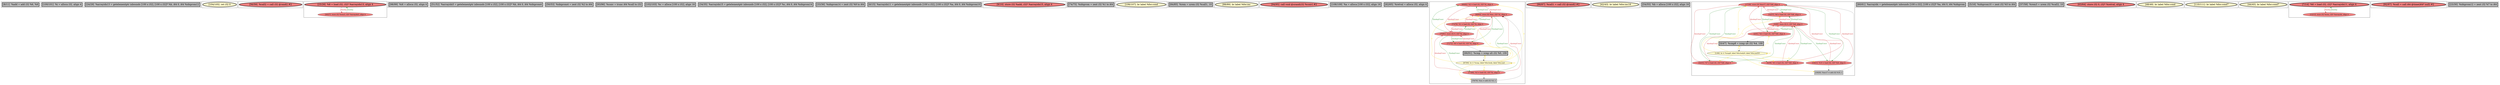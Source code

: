 
digraph G {





subgraph cluster36 {


node204 [penwidth=3.0,fontsize=20,fillcolor=grey,label="[8/11]  %add = add i32 %6, %8",shape=rectangle,style=filled ]



}

subgraph cluster15 {


node165 [penwidth=3.0,fontsize=20,fillcolor=grey,label="[100/101]  %i = alloca i32, align 4",shape=rectangle,style=filled ]



}

subgraph cluster35 {


node203 [penwidth=3.0,fontsize=20,fillcolor=grey,label="[24/29]  %arrayidx13 = getelementptr inbounds [100 x i32], [100 x i32]* %b, i64 0, i64 %idxprom12",shape=rectangle,style=filled ]



}

subgraph cluster11 {


node161 [penwidth=3.0,fontsize=20,fillcolor=lemonchiffon,label="[104/105]  ret i32 0",shape=ellipse,style=filled ]



}

subgraph cluster19 {


node177 [penwidth=3.0,fontsize=20,fillcolor=lightcoral,label="[56/59]  %call2 = call i32 @rand() #2",shape=ellipse,style=filled ]



}

subgraph cluster9 {


node159 [penwidth=3.0,fontsize=20,fillcolor=lightcoral,label="[25/28]  %8 = load i32, i32* %arrayidx13, align 4",shape=ellipse,style=filled ]
node158 [fillcolor=lightcoral,label="[26/27]  store i32 %rem3, i32* %arrayidx5, align 4",shape=ellipse,style=filled ]

node158->node159 [style=solid,color=forestgreen,label="T|indep",penwidth=1.0,fontcolor=forestgreen ]
node159->node158 [style=solid,color=firebrick3,label="A|indep",penwidth=1.0,fontcolor=firebrick3 ]


}

subgraph cluster8 {


node157 [penwidth=3.0,fontsize=20,fillcolor=grey,label="[98/99]  %i6 = alloca i32, align 4",shape=rectangle,style=filled ]



}

subgraph cluster10 {


node160 [penwidth=3.0,fontsize=20,fillcolor=grey,label="[51/52]  %arrayidx5 = getelementptr inbounds [100 x i32], [100 x i32]* %b, i64 0, i64 %idxprom4",shape=rectangle,style=filled ]



}

subgraph cluster23 {


node182 [penwidth=3.0,fontsize=20,fillcolor=grey,label="[50/53]  %idxprom4 = zext i32 %2 to i64",shape=rectangle,style=filled ]



}

subgraph cluster7 {


node156 [penwidth=3.0,fontsize=20,fillcolor=grey,label="[93/96]  %conv = trunc i64 %call to i32",shape=rectangle,style=filled ]



}

subgraph cluster14 {


node164 [penwidth=3.0,fontsize=20,fillcolor=grey,label="[102/103]  %c = alloca [100 x i32], align 16",shape=rectangle,style=filled ]



}

subgraph cluster6 {


node155 [penwidth=3.0,fontsize=20,fillcolor=grey,label="[34/35]  %arrayidx15 = getelementptr inbounds [100 x i32], [100 x i32]* %c, i64 0, i64 %idxprom14",shape=rectangle,style=filled ]



}

subgraph cluster30 {


node198 [penwidth=3.0,fontsize=20,fillcolor=grey,label="[33/36]  %idxprom14 = zext i32 %9 to i64",shape=rectangle,style=filled ]



}

subgraph cluster31 {


node199 [penwidth=3.0,fontsize=20,fillcolor=grey,label="[6/15]  %arrayidx11 = getelementptr inbounds [100 x i32], [100 x i32]* %a, i64 0, i64 %idxprom10",shape=rectangle,style=filled ]



}

subgraph cluster0 {


node149 [penwidth=3.0,fontsize=20,fillcolor=lightcoral,label="[9/10]  store i32 %add, i32* %arrayidx15, align 4",shape=ellipse,style=filled ]



}

subgraph cluster13 {


node163 [penwidth=3.0,fontsize=20,fillcolor=grey,label="[74/75]  %idxprom = zext i32 %1 to i64",shape=rectangle,style=filled ]



}

subgraph cluster5 {


node154 [penwidth=3.0,fontsize=20,fillcolor=lemonchiffon,label="[106/107]  br label %for.cond",shape=ellipse,style=filled ]



}

subgraph cluster1 {


node150 [penwidth=3.0,fontsize=20,fillcolor=grey,label="[84/85]  %rem = urem i32 %call1, 10",shape=rectangle,style=filled ]



}

subgraph cluster32 {


node200 [penwidth=3.0,fontsize=20,fillcolor=lemonchiffon,label="[88/89]  br label %for.inc",shape=ellipse,style=filled ]



}

subgraph cluster3 {


node152 [penwidth=3.0,fontsize=20,fillcolor=lightcoral,label="[94/95]  call void @srand(i32 %conv) #2",shape=ellipse,style=filled ]



}

subgraph cluster4 {


node153 [penwidth=3.0,fontsize=20,fillcolor=grey,label="[108/109]  %a = alloca [100 x i32], align 16",shape=rectangle,style=filled ]



}

subgraph cluster17 {


node175 [penwidth=3.0,fontsize=20,fillcolor=grey,label="[62/65]  %retval = alloca i32, align 4",shape=rectangle,style=filled ]



}

subgraph cluster16 {


node174 [fillcolor=lightcoral,label="[69/82]  %2 = load i32, i32* %i, align 4",shape=ellipse,style=filled ]
node173 [penwidth=3.0,fontsize=20,fillcolor=grey,label="[66/91]  %cmp = icmp ult i32 %0, 100",shape=rectangle,style=filled ]
node172 [fillcolor=lightcoral,label="[68/83]  store i32 %inc, i32* %i, align 4",shape=ellipse,style=filled ]
node166 [fillcolor=lightcoral,label="[77/80]  %3 = load i32, i32* %i, align 4",shape=ellipse,style=filled ]
node170 [fillcolor=lightcoral,label="[70/81]  store i32 0, i32* %i, align 4",shape=ellipse,style=filled ]
node167 [fillcolor=grey,label="[78/79]  %inc = add i32 %3, 1",shape=rectangle,style=filled ]
node168 [fillcolor=lemonchiffon,label="[67/90]  br i1 %cmp, label %for.body, label %for.end",shape=ellipse,style=filled ]
node169 [fillcolor=lightcoral,label="[71/72]  %0 = load i32, i32* %i, align 4",shape=ellipse,style=filled ]
node171 [fillcolor=lightcoral,label="[73/76]  %1 = load i32, i32* %i, align 4",shape=ellipse,style=filled ]

node169->node173 [style=solid,color=black,label="",penwidth=0.5,fontcolor=black ]
node170->node169 [style=solid,color=forestgreen,label="T|indep|Const",penwidth=1.0,fontcolor=forestgreen ]
node168->node172 [style=solid,color=gold,label="C",penwidth=1.0,fontcolor=gold ]
node166->node170 [style=solid,color=firebrick3,label="A|indep|Const",penwidth=1.0,fontcolor=firebrick3 ]
node168->node168 [style=solid,color=gold,label="C",penwidth=1.0,fontcolor=gold ]
node168->node174 [style=solid,color=gold,label="C",penwidth=1.0,fontcolor=gold ]
node170->node166 [style=solid,color=forestgreen,label="T|indep|Const",penwidth=1.0,fontcolor=forestgreen ]
node166->node172 [style=solid,color=firebrick3,label="A|indep|Const",penwidth=1.0,fontcolor=firebrick3 ]
node170->node174 [style=solid,color=forestgreen,label="T|indep|Const",penwidth=1.0,fontcolor=forestgreen ]
node167->node172 [style=solid,color=black,label="",penwidth=0.5,fontcolor=black ]
node171->node172 [style=solid,color=firebrick3,label="A|indep|Const",penwidth=1.0,fontcolor=firebrick3 ]
node173->node168 [style=solid,color=black,label="",penwidth=0.5,fontcolor=black ]
node168->node169 [style=solid,color=gold,label="C",penwidth=1.0,fontcolor=gold ]
node172->node171 [style=solid,color=forestgreen,label="T|indep|Const",penwidth=1.0,fontcolor=forestgreen ]
node169->node170 [style=solid,color=firebrick3,label="A|indep|Const",penwidth=1.0,fontcolor=firebrick3 ]
node174->node172 [style=solid,color=firebrick3,label="A|indep|Const",penwidth=1.0,fontcolor=firebrick3 ]
node174->node170 [style=solid,color=firebrick3,label="A|indep|Const",penwidth=1.0,fontcolor=firebrick3 ]
node172->node174 [style=solid,color=forestgreen,label="T|indep|Const",penwidth=1.0,fontcolor=forestgreen ]
node168->node167 [style=solid,color=gold,label="C",penwidth=1.0,fontcolor=gold ]
node169->node172 [style=solid,color=firebrick3,label="A|indep|Const",penwidth=1.0,fontcolor=firebrick3 ]
node171->node170 [style=solid,color=firebrick3,label="A|indep|Const",penwidth=1.0,fontcolor=firebrick3 ]
node168->node173 [style=solid,color=gold,label="C",penwidth=1.0,fontcolor=gold ]
node170->node171 [style=solid,color=forestgreen,label="T|indep|Const",penwidth=1.0,fontcolor=forestgreen ]
node168->node166 [style=solid,color=gold,label="C",penwidth=1.0,fontcolor=gold ]
node168->node171 [style=solid,color=gold,label="C",penwidth=1.0,fontcolor=gold ]
node166->node167 [style=solid,color=black,label="",penwidth=0.5,fontcolor=black ]
node172->node169 [style=solid,color=forestgreen,label="T|indep|Const",penwidth=1.0,fontcolor=forestgreen ]
node172->node166 [style=solid,color=forestgreen,label="T|indep|Const",penwidth=1.0,fontcolor=forestgreen ]


}

subgraph cluster2 {


node151 [penwidth=3.0,fontsize=20,fillcolor=lightcoral,label="[86/87]  %call1 = call i32 @rand() #2",shape=ellipse,style=filled ]



}

subgraph cluster34 {


node202 [penwidth=3.0,fontsize=20,fillcolor=lemonchiffon,label="[42/43]  br label %for.inc16",shape=ellipse,style=filled ]



}

subgraph cluster22 {


node181 [penwidth=3.0,fontsize=20,fillcolor=grey,label="[54/55]  %b = alloca [100 x i32], align 16",shape=rectangle,style=filled ]



}

subgraph cluster25 {


node193 [fillcolor=lightcoral,label="[17/38]  store i32 %inc17, i32* %i6, align 4",shape=ellipse,style=filled ]
node192 [fillcolor=lightcoral,label="[32/37]  %9 = load i32, i32* %i6, align 4",shape=ellipse,style=filled ]
node191 [fillcolor=lemonchiffon,label="[1/46]  br i1 %cmp8, label %for.body9, label %for.end18",shape=ellipse,style=filled ]
node185 [fillcolor=lightcoral,label="[4/39]  %5 = load i32, i32* %i6, align 4",shape=ellipse,style=filled ]
node184 [fillcolor=grey,label="[19/20]  %inc17 = add i32 %10, 1",shape=rectangle,style=filled ]
node190 [fillcolor=lightcoral,label="[22/31]  %7 = load i32, i32* %i6, align 4",shape=ellipse,style=filled ]
node186 [fillcolor=lightcoral,label="[2/41]  %4 = load i32, i32* %i6, align 4",shape=ellipse,style=filled ]
node187 [penwidth=3.0,fontsize=20,fillcolor=grey,label="[0/47]  %cmp8 = icmp ult i32 %4, 100",shape=rectangle,style=filled ]
node189 [fillcolor=lightcoral,label="[3/40]  store i32 0, i32* %i6, align 4",shape=ellipse,style=filled ]
node188 [fillcolor=lightcoral,label="[18/21]  %10 = load i32, i32* %i6, align 4",shape=ellipse,style=filled ]

node189->node190 [style=solid,color=forestgreen,label="T|indep|Const",penwidth=1.0,fontcolor=forestgreen ]
node189->node185 [style=solid,color=forestgreen,label="T|indep|Const",penwidth=1.0,fontcolor=forestgreen ]
node186->node189 [style=solid,color=firebrick3,label="A|indep|Const",penwidth=1.0,fontcolor=firebrick3 ]
node191->node191 [style=solid,color=gold,label="C",penwidth=1.0,fontcolor=gold ]
node184->node193 [style=solid,color=black,label="",penwidth=0.5,fontcolor=black ]
node189->node188 [style=solid,color=forestgreen,label="T|indep|Const",penwidth=1.0,fontcolor=forestgreen ]
node185->node193 [style=solid,color=firebrick3,label="A|indep|Const",penwidth=1.0,fontcolor=firebrick3 ]
node193->node185 [style=solid,color=forestgreen,label="T|indep|Const",penwidth=1.0,fontcolor=forestgreen ]
node189->node192 [style=solid,color=forestgreen,label="T|indep|Const",penwidth=1.0,fontcolor=forestgreen ]
node192->node193 [style=solid,color=firebrick3,label="A|indep|Const",penwidth=1.0,fontcolor=firebrick3 ]
node188->node193 [style=solid,color=firebrick3,label="A|indep|Const",penwidth=1.0,fontcolor=firebrick3 ]
node189->node186 [style=solid,color=forestgreen,label="T|indep|Const",penwidth=1.0,fontcolor=forestgreen ]
node191->node184 [style=solid,color=gold,label="C",penwidth=1.0,fontcolor=gold ]
node191->node193 [style=solid,color=gold,label="C",penwidth=1.0,fontcolor=gold ]
node190->node189 [style=solid,color=firebrick3,label="A|indep|Const",penwidth=1.0,fontcolor=firebrick3 ]
node191->node186 [style=solid,color=gold,label="C",penwidth=1.0,fontcolor=gold ]
node193->node188 [style=solid,color=forestgreen,label="T|indep|Const",penwidth=1.0,fontcolor=forestgreen ]
node191->node188 [style=solid,color=gold,label="C",penwidth=1.0,fontcolor=gold ]
node191->node192 [style=solid,color=gold,label="C",penwidth=1.0,fontcolor=gold ]
node188->node184 [style=solid,color=black,label="",penwidth=0.5,fontcolor=black ]
node190->node193 [style=solid,color=firebrick3,label="A|indep|Const",penwidth=1.0,fontcolor=firebrick3 ]
node193->node186 [style=solid,color=forestgreen,label="T|indep|Const",penwidth=1.0,fontcolor=forestgreen ]
node193->node192 [style=solid,color=forestgreen,label="T|indep|Const",penwidth=1.0,fontcolor=forestgreen ]
node186->node193 [style=solid,color=firebrick3,label="A|indep|Const",penwidth=1.0,fontcolor=firebrick3 ]
node188->node189 [style=solid,color=firebrick3,label="A|indep|Const",penwidth=1.0,fontcolor=firebrick3 ]
node191->node185 [style=solid,color=gold,label="C",penwidth=1.0,fontcolor=gold ]
node191->node187 [style=solid,color=gold,label="C",penwidth=1.0,fontcolor=gold ]
node185->node189 [style=solid,color=firebrick3,label="A|indep|Const",penwidth=1.0,fontcolor=firebrick3 ]
node187->node191 [style=solid,color=black,label="",penwidth=0.5,fontcolor=black ]
node191->node190 [style=solid,color=gold,label="C",penwidth=1.0,fontcolor=gold ]
node193->node190 [style=solid,color=forestgreen,label="T|indep|Const",penwidth=1.0,fontcolor=forestgreen ]
node186->node187 [style=solid,color=black,label="",penwidth=0.5,fontcolor=black ]
node192->node189 [style=solid,color=firebrick3,label="A|indep|Const",penwidth=1.0,fontcolor=firebrick3 ]


}

subgraph cluster18 {


node176 [penwidth=3.0,fontsize=20,fillcolor=grey,label="[60/61]  %arrayidx = getelementptr inbounds [100 x i32], [100 x i32]* %a, i64 0, i64 %idxprom",shape=rectangle,style=filled ]



}

subgraph cluster29 {


node197 [penwidth=3.0,fontsize=20,fillcolor=grey,label="[5/16]  %idxprom10 = zext i32 %5 to i64",shape=rectangle,style=filled ]



}

subgraph cluster20 {


node178 [penwidth=3.0,fontsize=20,fillcolor=grey,label="[57/58]  %rem3 = urem i32 %call2, 10",shape=rectangle,style=filled ]



}

subgraph cluster26 {


node194 [penwidth=3.0,fontsize=20,fillcolor=lightcoral,label="[63/64]  store i32 0, i32* %retval, align 4",shape=ellipse,style=filled ]



}

subgraph cluster24 {


node183 [penwidth=3.0,fontsize=20,fillcolor=lemonchiffon,label="[48/49]  br label %for.cond",shape=ellipse,style=filled ]



}

subgraph cluster28 {


node196 [penwidth=3.0,fontsize=20,fillcolor=lemonchiffon,label="[110/111]  br label %for.cond7",shape=ellipse,style=filled ]



}

subgraph cluster27 {


node195 [penwidth=3.0,fontsize=20,fillcolor=lemonchiffon,label="[44/45]  br label %for.cond7",shape=ellipse,style=filled ]



}

subgraph cluster21 {


node180 [penwidth=3.0,fontsize=20,fillcolor=lightcoral,label="[7/14]  %6 = load i32, i32* %arrayidx11, align 4",shape=ellipse,style=filled ]
node179 [fillcolor=lightcoral,label="[12/13]  store i32 %rem, i32* %arrayidx, align 4",shape=ellipse,style=filled ]

node179->node180 [style=solid,color=forestgreen,label="T|indep",penwidth=1.0,fontcolor=forestgreen ]
node180->node179 [style=solid,color=firebrick3,label="A|indep",penwidth=1.0,fontcolor=firebrick3 ]


}

subgraph cluster12 {


node162 [penwidth=3.0,fontsize=20,fillcolor=lightcoral,label="[92/97]  %call = call i64 @time(i64* null) #2",shape=ellipse,style=filled ]



}

subgraph cluster33 {


node201 [penwidth=3.0,fontsize=20,fillcolor=grey,label="[23/30]  %idxprom12 = zext i32 %7 to i64",shape=rectangle,style=filled ]



}

}
